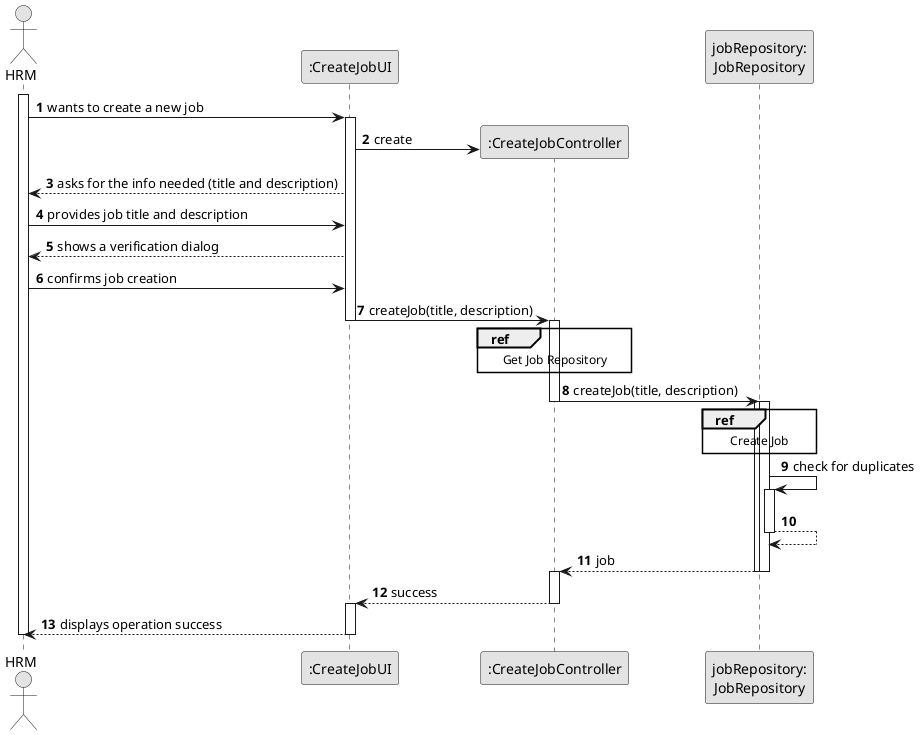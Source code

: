 @startuml
skinparam monochrome true
skinparam packageStyle rectangle
skinparam shadowing false

autonumber

'hide footbox
actor "HRM" as Employee
participant ":CreateJobUI" as UI
participant ":CreateJobController" as CTRL
participant "jobRepository:\nJobRepository" as jobRepository

activate Employee

Employee -> UI : wants to create a new job
activate UI

UI -> CTRL** : create

UI --> Employee : asks for the info needed (title and description)

Employee -> UI : provides job title and description

UI --> Employee : shows a verification dialog

Employee -> UI : confirms job creation

UI -> CTRL : createJob(title, description)
deactivate UI
activate CTRL
        ref over CTRL
            Get Job Repository
        end ref

CTRL -> jobRepository : createJob(title, description)
deactivate CTRL
activate jobRepository

        ref over jobRepository
            Create Job
        end ref

    activate jobRepository
    jobRepository -> jobRepository : check for duplicates
    activate jobRepository
    jobRepository --> jobRepository
    deactivate jobRepository

jobRepository --> CTRL : job
deactivate jobRepository
activate CTRL
deactivate jobRepository

CTRL --> UI : success
deactivate CTRL
activate UI
UI --> Employee : displays operation success

deactivate UI
deactivate Employee

@enduml